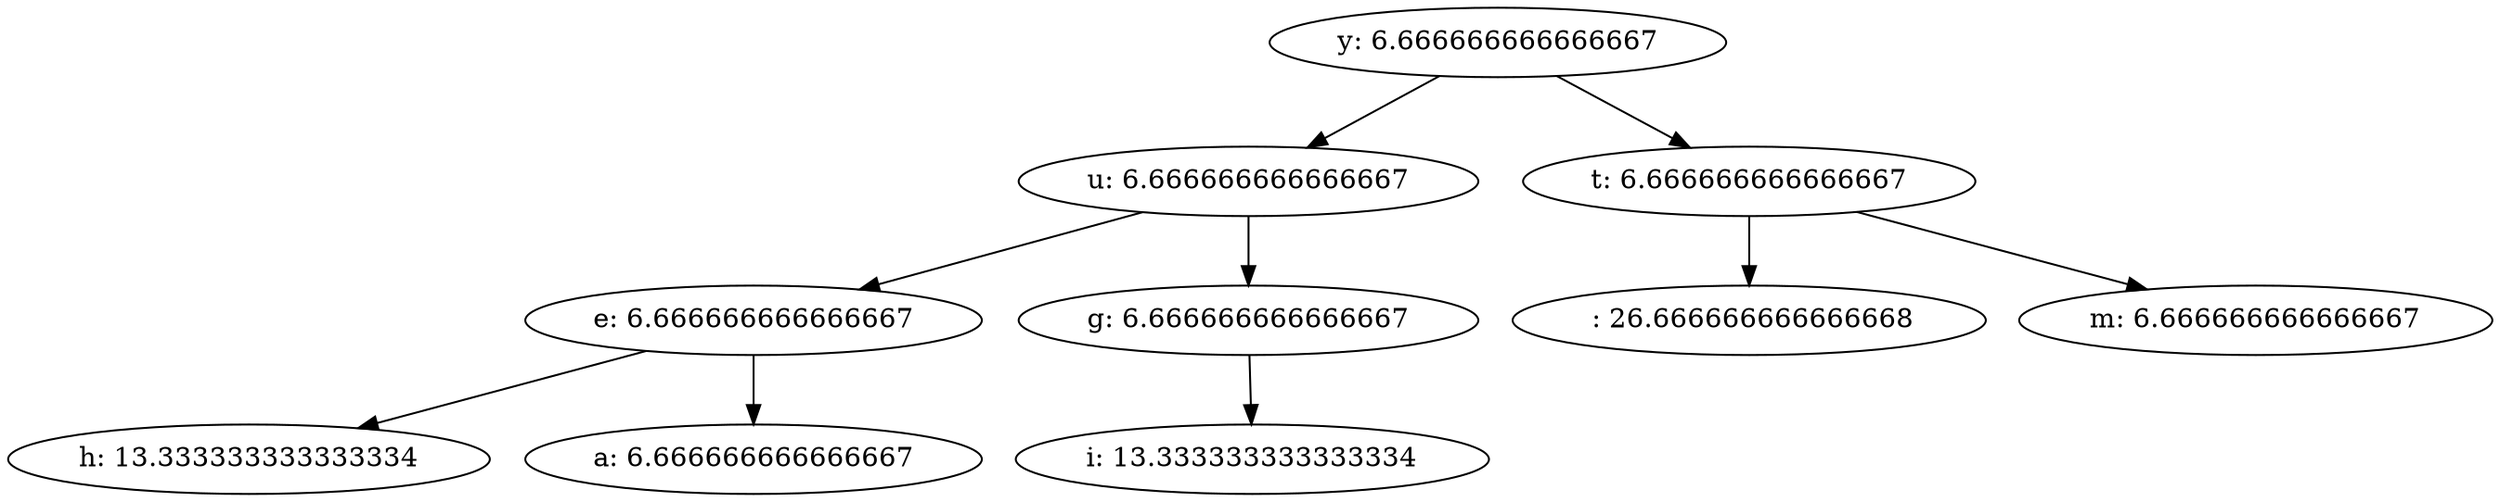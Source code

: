 strict digraph "" {
	"y: 6.666666666666667" -> "u: 6.666666666666667";
	"y: 6.666666666666667" -> "t: 6.666666666666667";
	"u: 6.666666666666667" -> "e: 6.666666666666667";
	"u: 6.666666666666667" -> "g: 6.666666666666667";
	"e: 6.666666666666667" -> "h: 13.333333333333334";
	"e: 6.666666666666667" -> "a: 6.666666666666667";
	"g: 6.666666666666667" -> "i: 13.333333333333334";
	"t: 6.666666666666667" -> " : 26.666666666666668";
	"t: 6.666666666666667" -> "m: 6.666666666666667";
}

